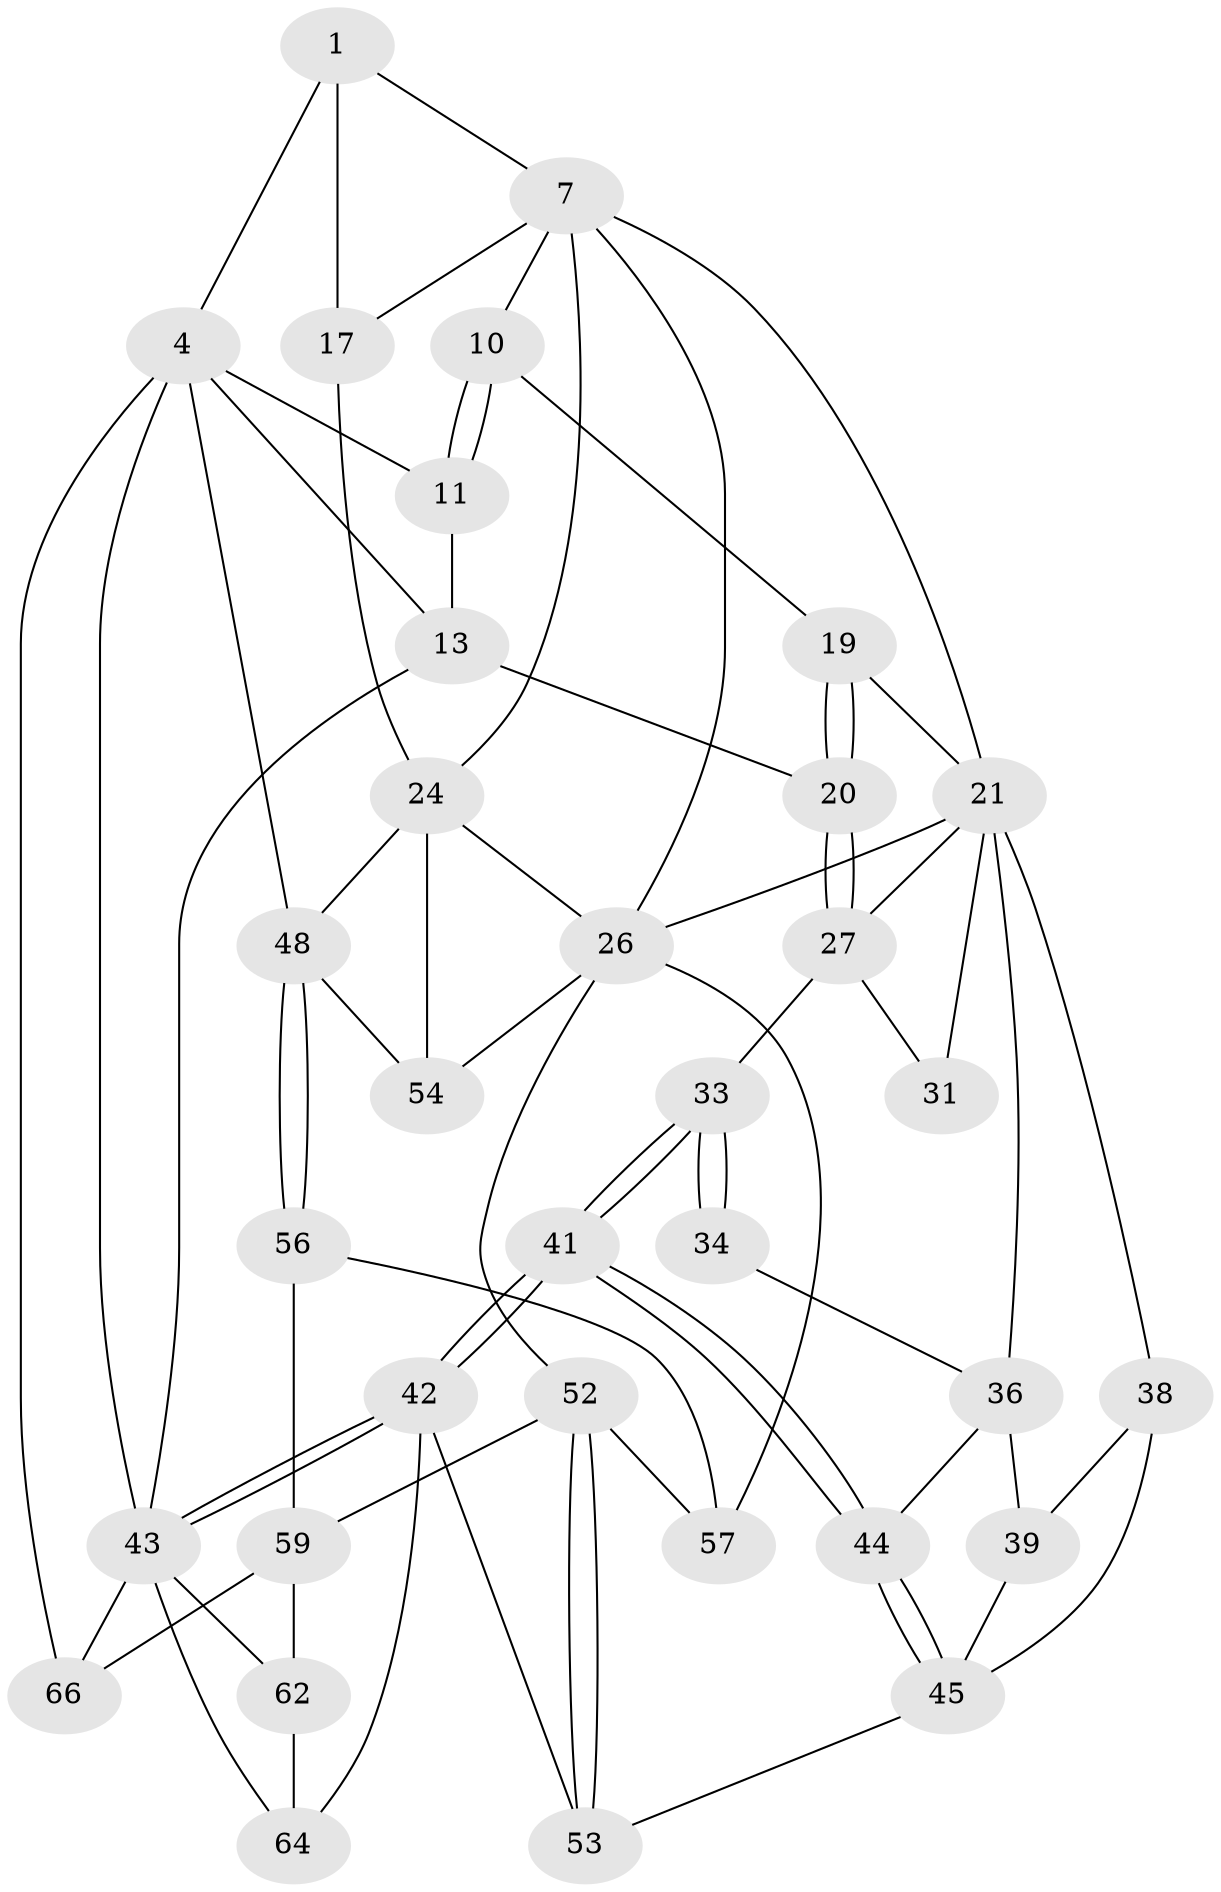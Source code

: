 // original degree distribution, {3: 0.04411764705882353, 4: 0.29411764705882354, 5: 0.36764705882352944, 6: 0.29411764705882354}
// Generated by graph-tools (version 1.1) at 2025/27/03/15/25 16:27:58]
// undirected, 34 vertices, 74 edges
graph export_dot {
graph [start="1"]
  node [color=gray90,style=filled];
  1 [pos="+0.8383696582951751+0.01362143403716659",super="+2+6"];
  4 [pos="+1+0",super="+5+47"];
  7 [pos="+0.7249803120980057+0.19769630722584808",super="+18+8"];
  10 [pos="+0.5505528537540301+0.13283774637076132",super="+16"];
  11 [pos="+0.5779585473671063+0",super="+14"];
  13 [pos="+0+0"];
  17 [pos="+1+0.2895530815136527"];
  19 [pos="+0.2742961604965248+0.2054251748343602"];
  20 [pos="+0+0"];
  21 [pos="+0.40878900646923005+0.39403878901226436",super="+29+22"];
  24 [pos="+0.8116158442033986+0.37732971813048466",super="+25+30"];
  26 [pos="+0.6750530896061081+0.4467316627279588",super="+28"];
  27 [pos="+0+0.019070639508963684",super="+32"];
  31 [pos="+0.11365894226305677+0.37085934515497543"];
  33 [pos="+0+0.5696794052794586"];
  34 [pos="+0.1123945433290148+0.3740126970607646"];
  36 [pos="+0.23143642729127797+0.49411569435374136",super="+37"];
  38 [pos="+0.3333375885422898+0.5226094117306275"];
  39 [pos="+0.2422016447434575+0.5081938275271233",super="+40"];
  41 [pos="+0+0.7482070396451103"];
  42 [pos="+0+1",super="+61"];
  43 [pos="+0+1",super="+67"];
  44 [pos="+0+0.6978254974821088"];
  45 [pos="+0.09405470417059358+0.676896716538313",super="+46"];
  48 [pos="+1+0.7721032071194949",super="+49"];
  52 [pos="+0.4699850485652724+0.7042631055289925",super="+58"];
  53 [pos="+0.3707857695939682+0.7589171158002291"];
  54 [pos="+0.7670079356232756+0.5644077380442906"];
  56 [pos="+0.7267342999959163+0.7305490893431018"];
  57 [pos="+0.7213633293504428+0.706017936155003"];
  59 [pos="+0.7216186127100728+0.7854421633015447",super="+65+60"];
  62 [pos="+0.5839021637440172+0.8500897001092341",super="+63"];
  64 [pos="+0.3838680417102928+0.8556811528602297"];
  66 [pos="+1+1"];
  1 -- 4;
  1 -- 17;
  1 -- 7;
  4 -- 13;
  4 -- 11;
  4 -- 48;
  4 -- 66;
  4 -- 43;
  7 -- 24;
  7 -- 17;
  7 -- 26;
  7 -- 10;
  7 -- 21;
  10 -- 11 [weight=2];
  10 -- 11;
  10 -- 19;
  11 -- 13;
  13 -- 20;
  13 -- 43;
  17 -- 24;
  19 -- 20;
  19 -- 20;
  19 -- 21;
  20 -- 27;
  20 -- 27;
  21 -- 38;
  21 -- 36;
  21 -- 27;
  21 -- 31;
  21 -- 26;
  24 -- 26;
  24 -- 54;
  24 -- 48;
  26 -- 52;
  26 -- 54;
  26 -- 57;
  27 -- 33;
  27 -- 31;
  33 -- 34;
  33 -- 34;
  33 -- 41;
  33 -- 41;
  34 -- 36;
  36 -- 44;
  36 -- 39;
  38 -- 39;
  38 -- 45;
  39 -- 45 [weight=2];
  41 -- 42;
  41 -- 42;
  41 -- 44;
  41 -- 44;
  42 -- 43;
  42 -- 43;
  42 -- 64;
  42 -- 53;
  43 -- 64;
  43 -- 66;
  43 -- 62;
  44 -- 45;
  44 -- 45;
  45 -- 53;
  48 -- 56;
  48 -- 56;
  48 -- 54;
  52 -- 53;
  52 -- 53;
  52 -- 57;
  52 -- 59;
  56 -- 57;
  56 -- 59;
  59 -- 66;
  59 -- 62 [weight=2];
  62 -- 64;
}
